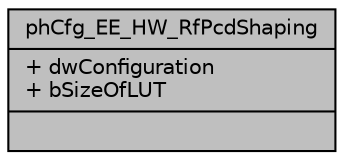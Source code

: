 digraph "phCfg_EE_HW_RfPcdShaping"
{
  edge [fontname="Helvetica",fontsize="10",labelfontname="Helvetica",labelfontsize="10"];
  node [fontname="Helvetica",fontsize="10",shape=record];
  Node0 [label="{phCfg_EE_HW_RfPcdShaping\n|+ dwConfiguration\l+ bSizeOfLUT\l|}",height=0.2,width=0.4,color="black", fillcolor="grey75", style="filled", fontcolor="black"];
}
